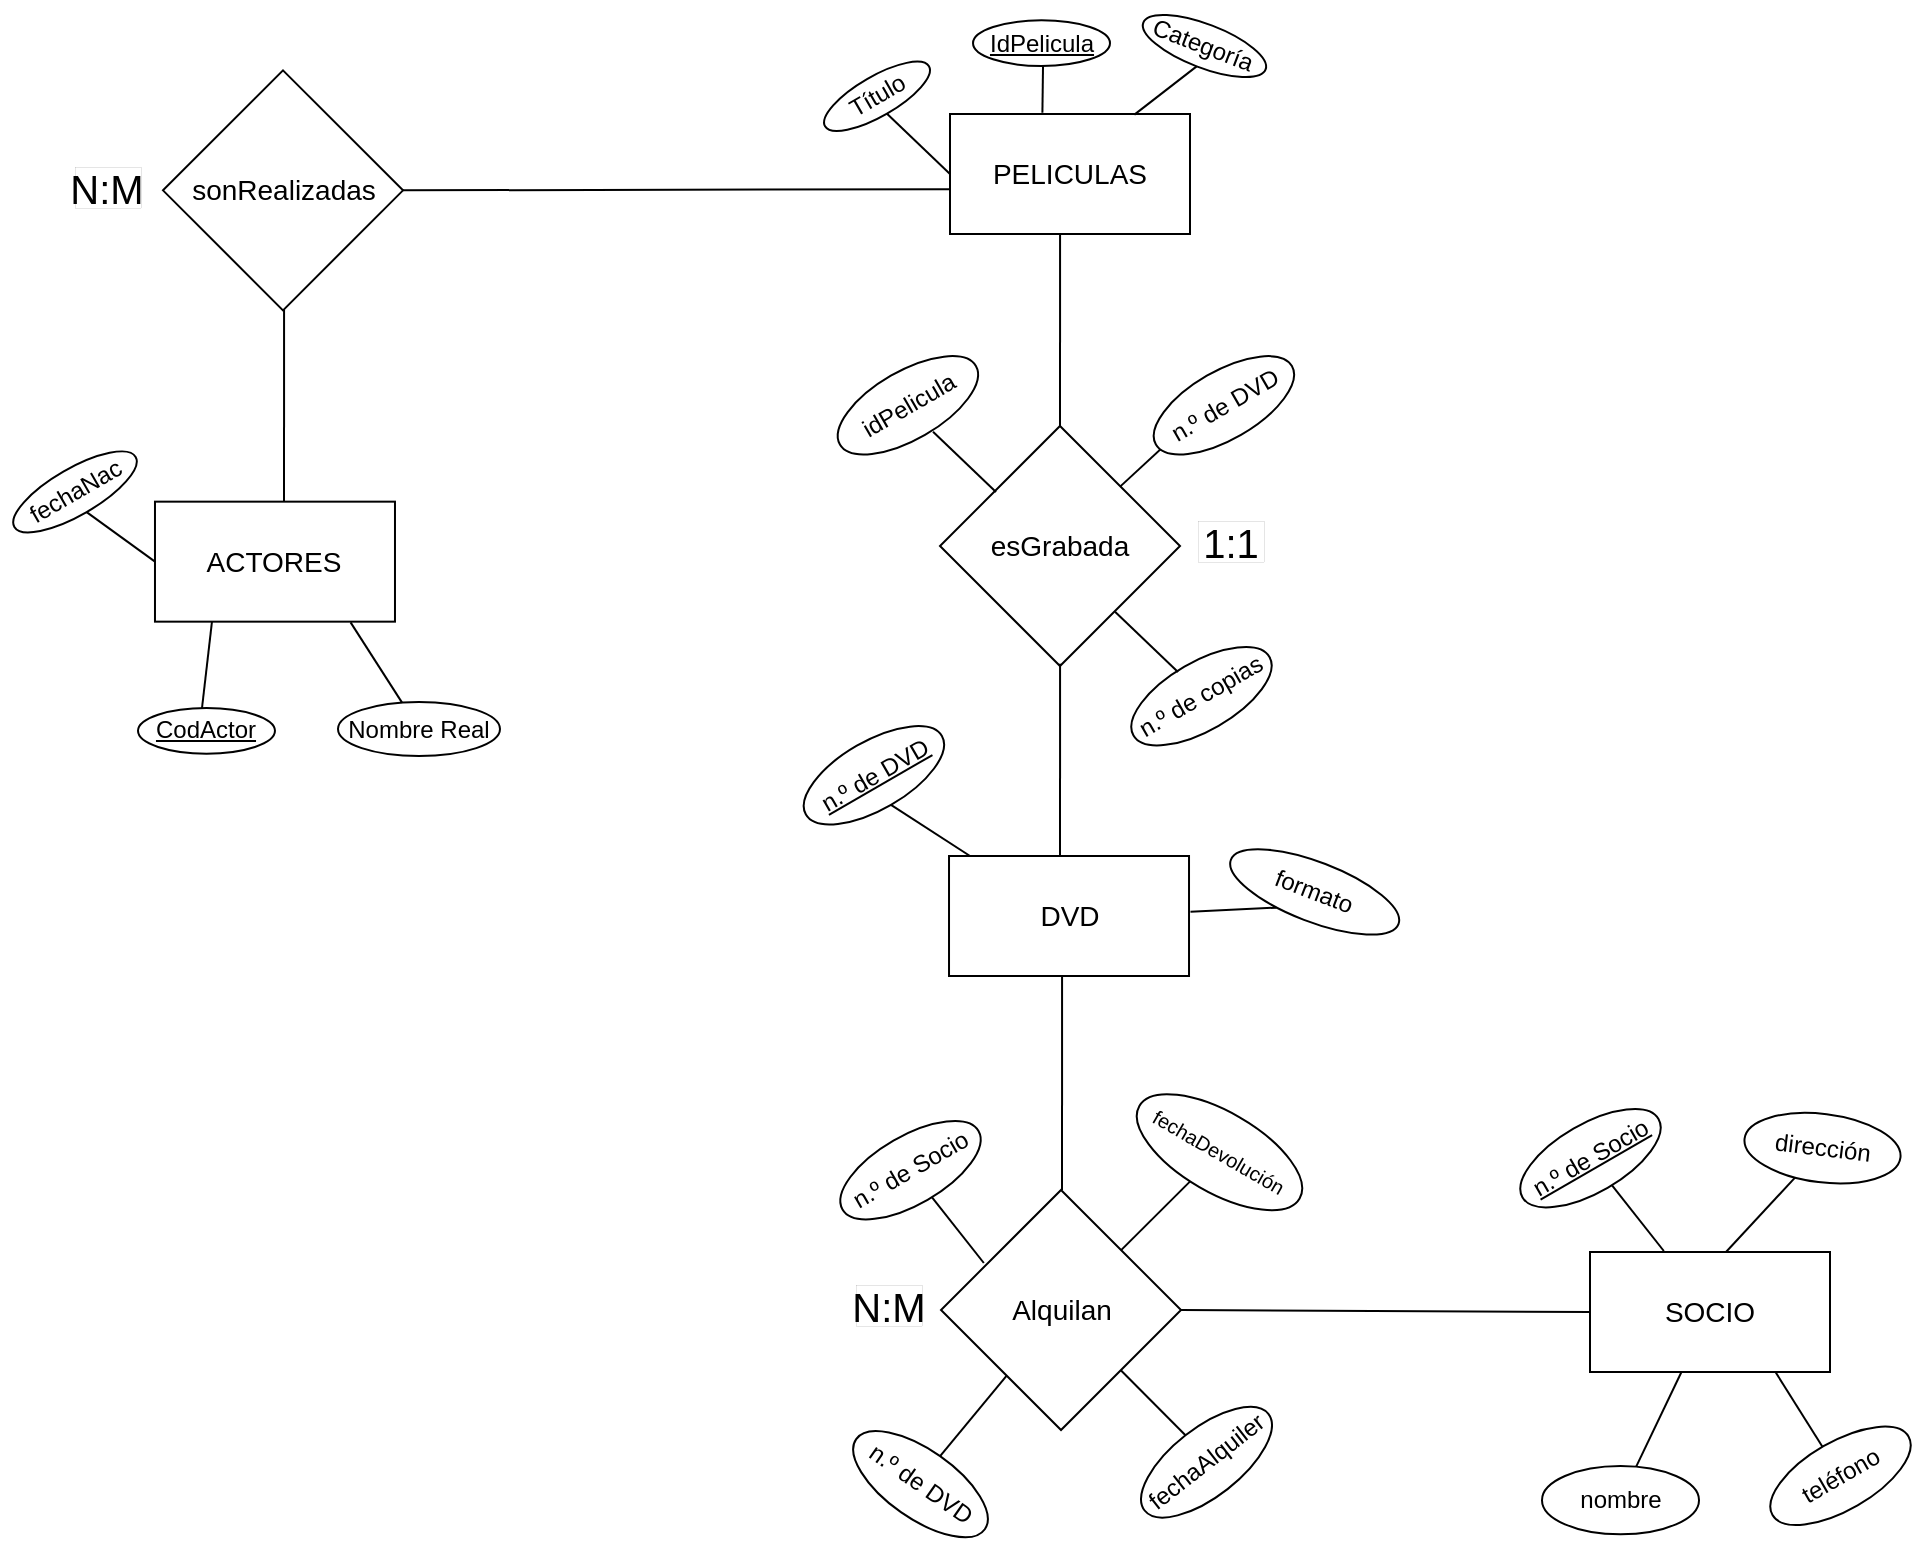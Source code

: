 <mxfile version="20.6.0" type="device"><diagram id="k9KkwFFlL4vZTNjIOf8B" name="Página-1"><mxGraphModel dx="1673" dy="934" grid="1" gridSize="10" guides="1" tooltips="1" connect="1" arrows="1" fold="1" page="1" pageScale="1" pageWidth="1169" pageHeight="827" math="0" shadow="0"><root><mxCell id="0"/><mxCell id="1" parent="0"/><object label="&lt;font style=&quot;vertical-align: inherit;&quot;&gt;&lt;font style=&quot;vertical-align: inherit; font-size: 14px;&quot;&gt;PELICULAS&lt;/font&gt;&lt;/font&gt;" CODIGO="NOMBRE" id="9qoFcZYB2EM9ezQGX_-I-1"><mxCell style="rounded=0;whiteSpace=wrap;html=1;" parent="1" vertex="1"><mxGeometry x="591" y="137" width="120" height="60" as="geometry"/></mxCell></object><mxCell id="9qoFcZYB2EM9ezQGX_-I-2" value="&lt;font style=&quot;vertical-align: inherit;&quot;&gt;&lt;font style=&quot;vertical-align: inherit;&quot;&gt;Título&lt;/font&gt;&lt;/font&gt;" style="ellipse;whiteSpace=wrap;html=1;rotation=-30;" parent="1" vertex="1"><mxGeometry x="524.51" y="118.17" width="60" height="20" as="geometry"/></mxCell><mxCell id="9qoFcZYB2EM9ezQGX_-I-3" value="&lt;font style=&quot;vertical-align: inherit;&quot;&gt;&lt;font style=&quot;vertical-align: inherit;&quot;&gt;&lt;font style=&quot;vertical-align: inherit;&quot;&gt;&lt;font style=&quot;vertical-align: inherit;&quot;&gt;&lt;font style=&quot;vertical-align: inherit;&quot;&gt;&lt;font style=&quot;vertical-align: inherit;&quot;&gt;&lt;u&gt;&lt;font style=&quot;vertical-align: inherit;&quot;&gt;&lt;font style=&quot;vertical-align: inherit;&quot;&gt;IdPelicula&lt;br&gt;&lt;/font&gt;&lt;/font&gt;&lt;/u&gt;&lt;/font&gt;&lt;/font&gt;&lt;/font&gt;&lt;/font&gt;&lt;/font&gt;&lt;/font&gt;" style="ellipse;whiteSpace=wrap;html=1;rotation=0;" parent="1" vertex="1"><mxGeometry x="602.51" y="90.17" width="68.49" height="22.83" as="geometry"/></mxCell><mxCell id="9qoFcZYB2EM9ezQGX_-I-4" value="&lt;font style=&quot;vertical-align: inherit;&quot;&gt;&lt;font style=&quot;vertical-align: inherit;&quot;&gt;&lt;font style=&quot;vertical-align: inherit;&quot;&gt;&lt;font style=&quot;vertical-align: inherit;&quot;&gt;&lt;font style=&quot;vertical-align: inherit;&quot;&gt;&lt;font style=&quot;vertical-align: inherit;&quot;&gt;Categoría&lt;/font&gt;&lt;/font&gt;&lt;br&gt;&lt;/font&gt;&lt;/font&gt;&lt;/font&gt;&lt;/font&gt;" style="ellipse;whiteSpace=wrap;html=1;rotation=21;" parent="1" vertex="1"><mxGeometry x="685.49" y="92.09" width="65.49" height="21.83" as="geometry"/></mxCell><mxCell id="9qoFcZYB2EM9ezQGX_-I-6" value="" style="endArrow=none;html=1;rounded=0;entryX=0.5;entryY=1;entryDx=0;entryDy=0;exitX=0;exitY=0.5;exitDx=0;exitDy=0;" parent="1" source="9qoFcZYB2EM9ezQGX_-I-1" target="9qoFcZYB2EM9ezQGX_-I-2" edge="1"><mxGeometry width="50" height="50" relative="1" as="geometry"><mxPoint x="689" y="149" as="sourcePoint"/><mxPoint x="739" y="99" as="targetPoint"/></mxGeometry></mxCell><mxCell id="9qoFcZYB2EM9ezQGX_-I-7" value="" style="endArrow=none;html=1;rounded=0;entryX=0.5;entryY=1;entryDx=0;entryDy=0;exitX=0.31;exitY=-0.028;exitDx=0;exitDy=0;exitPerimeter=0;" parent="1" edge="1"><mxGeometry width="50" height="50" relative="1" as="geometry"><mxPoint x="637.2" y="136.32" as="sourcePoint"/><mxPoint x="637.51" y="112.83" as="targetPoint"/></mxGeometry></mxCell><mxCell id="9qoFcZYB2EM9ezQGX_-I-8" value="" style="endArrow=none;html=1;rounded=0;entryX=0.5;entryY=1;entryDx=0;entryDy=0;exitX=0.31;exitY=-0.028;exitDx=0;exitDy=0;exitPerimeter=0;" parent="1" target="9qoFcZYB2EM9ezQGX_-I-4" edge="1"><mxGeometry width="50" height="50" relative="1" as="geometry"><mxPoint x="683.2" y="137.32" as="sourcePoint"/><mxPoint x="683.51" y="113.83" as="targetPoint"/></mxGeometry></mxCell><mxCell id="9qoFcZYB2EM9ezQGX_-I-10" value="esGrabada" style="rhombus;whiteSpace=wrap;html=1;fontSize=14;" parent="1" vertex="1"><mxGeometry x="586" y="293" width="120" height="120" as="geometry"/></mxCell><mxCell id="9qoFcZYB2EM9ezQGX_-I-11" value="" style="endArrow=none;html=1;rounded=0;entryX=0.417;entryY=1.031;entryDx=0;entryDy=0;entryPerimeter=0;" parent="1" edge="1"><mxGeometry width="50" height="50" relative="1" as="geometry"><mxPoint x="646" y="293" as="sourcePoint"/><mxPoint x="646.04" y="196.86" as="targetPoint"/></mxGeometry></mxCell><mxCell id="9qoFcZYB2EM9ezQGX_-I-13" value="DVD" style="rounded=0;whiteSpace=wrap;html=1;fontSize=14;" parent="1" vertex="1"><mxGeometry x="590.51" y="508" width="120" height="60" as="geometry"/></mxCell><mxCell id="9qoFcZYB2EM9ezQGX_-I-15" value="" style="endArrow=none;html=1;rounded=0;entryX=0.417;entryY=1.031;entryDx=0;entryDy=0;entryPerimeter=0;" parent="1" edge="1"><mxGeometry width="50" height="50" relative="1" as="geometry"><mxPoint x="646" y="508" as="sourcePoint"/><mxPoint x="646.04" y="411.86" as="targetPoint"/></mxGeometry></mxCell><mxCell id="9qoFcZYB2EM9ezQGX_-I-16" value="&lt;font style=&quot;vertical-align: inherit;&quot;&gt;&lt;font style=&quot;vertical-align: inherit;&quot;&gt;&lt;u&gt;&lt;br&gt;n.º de DVD&lt;br&gt;&lt;/u&gt;&lt;br&gt;&lt;/font&gt;&lt;/font&gt;" style="ellipse;whiteSpace=wrap;html=1;rotation=-30;" parent="1" vertex="1"><mxGeometry x="513.7" y="450.58" width="78.51" height="34.17" as="geometry"/></mxCell><mxCell id="9qoFcZYB2EM9ezQGX_-I-17" value="" style="endArrow=none;html=1;rounded=0;entryX=0.5;entryY=1;entryDx=0;entryDy=0;exitX=0;exitY=0.5;exitDx=0;exitDy=0;" parent="1" target="9qoFcZYB2EM9ezQGX_-I-16" edge="1"><mxGeometry width="50" height="50" relative="1" as="geometry"><mxPoint x="601" y="508" as="sourcePoint"/><mxPoint x="749" y="440" as="targetPoint"/></mxGeometry></mxCell><mxCell id="9qoFcZYB2EM9ezQGX_-I-18" value="&lt;font style=&quot;vertical-align: inherit;&quot;&gt;&lt;font style=&quot;vertical-align: inherit;&quot;&gt;&lt;br&gt;&lt;br&gt;idPelicula&lt;br&gt;&lt;br&gt;&lt;br&gt;&lt;/font&gt;&lt;/font&gt;" style="ellipse;whiteSpace=wrap;html=1;rotation=-30;" parent="1" vertex="1"><mxGeometry x="530.7" y="265.58" width="78.51" height="34.17" as="geometry"/></mxCell><mxCell id="9qoFcZYB2EM9ezQGX_-I-19" value="&lt;font style=&quot;vertical-align: inherit;&quot;&gt;&lt;font style=&quot;vertical-align: inherit;&quot;&gt;&lt;br&gt;n.º de copias&lt;br&gt;&lt;br&gt;&lt;/font&gt;&lt;/font&gt;" style="ellipse;whiteSpace=wrap;html=1;rotation=-30;" parent="1" vertex="1"><mxGeometry x="677.49" y="411" width="78.51" height="34.17" as="geometry"/></mxCell><mxCell id="9qoFcZYB2EM9ezQGX_-I-20" value="" style="endArrow=none;html=1;rounded=0;entryX=0.5;entryY=1;entryDx=0;entryDy=0;exitX=0;exitY=0.5;exitDx=0;exitDy=0;" parent="1" edge="1"><mxGeometry width="50" height="50" relative="1" as="geometry"><mxPoint x="614" y="326" as="sourcePoint"/><mxPoint x="582.51" y="295.83" as="targetPoint"/></mxGeometry></mxCell><mxCell id="9qoFcZYB2EM9ezQGX_-I-21" value="" style="endArrow=none;html=1;rounded=0;entryX=0.5;entryY=1;entryDx=0;entryDy=0;exitX=0;exitY=0.5;exitDx=0;exitDy=0;" parent="1" edge="1"><mxGeometry width="50" height="50" relative="1" as="geometry"><mxPoint x="705" y="416" as="sourcePoint"/><mxPoint x="673.51" y="385.83" as="targetPoint"/></mxGeometry></mxCell><mxCell id="9qoFcZYB2EM9ezQGX_-I-22" value="SOCIO" style="rounded=0;whiteSpace=wrap;html=1;fontSize=14;" parent="1" vertex="1"><mxGeometry x="911" y="706" width="120" height="60" as="geometry"/></mxCell><mxCell id="9qoFcZYB2EM9ezQGX_-I-23" value="Alquilan" style="rhombus;whiteSpace=wrap;html=1;fontSize=14;" parent="1" vertex="1"><mxGeometry x="586.51" y="675" width="120" height="120" as="geometry"/></mxCell><mxCell id="9qoFcZYB2EM9ezQGX_-I-24" value="" style="endArrow=none;html=1;rounded=0;entryX=0.417;entryY=1.031;entryDx=0;entryDy=0;entryPerimeter=0;" parent="1" edge="1"><mxGeometry width="50" height="50" relative="1" as="geometry"><mxPoint x="647" y="675" as="sourcePoint"/><mxPoint x="647.04" y="567.86" as="targetPoint"/></mxGeometry></mxCell><mxCell id="9qoFcZYB2EM9ezQGX_-I-25" value="" style="endArrow=none;html=1;rounded=0;entryX=0;entryY=0.5;entryDx=0;entryDy=0;exitX=1;exitY=0.5;exitDx=0;exitDy=0;" parent="1" source="9qoFcZYB2EM9ezQGX_-I-23" target="9qoFcZYB2EM9ezQGX_-I-22" edge="1"><mxGeometry width="50" height="50" relative="1" as="geometry"><mxPoint x="658" y="697" as="sourcePoint"/><mxPoint x="658.04" y="589.86" as="targetPoint"/></mxGeometry></mxCell><mxCell id="9qoFcZYB2EM9ezQGX_-I-26" value="&lt;font style=&quot;vertical-align: inherit;&quot;&gt;&lt;font style=&quot;vertical-align: inherit;&quot;&gt;&lt;u&gt;&lt;br&gt;n.º de Socio&lt;br&gt;&lt;/u&gt;&lt;br&gt;&lt;/font&gt;&lt;/font&gt;" style="ellipse;whiteSpace=wrap;html=1;rotation=-30;" parent="1" vertex="1"><mxGeometry x="872" y="642" width="78.51" height="34.17" as="geometry"/></mxCell><mxCell id="9qoFcZYB2EM9ezQGX_-I-27" value="&lt;font style=&quot;vertical-align: inherit;&quot;&gt;&lt;font style=&quot;vertical-align: inherit;&quot;&gt;&lt;br&gt;dirección&lt;br&gt;&lt;br&gt;&lt;/font&gt;&lt;/font&gt;" style="ellipse;whiteSpace=wrap;html=1;rotation=7;" parent="1" vertex="1"><mxGeometry x="988" y="637" width="78.51" height="34.17" as="geometry"/></mxCell><mxCell id="9qoFcZYB2EM9ezQGX_-I-28" value="&lt;font style=&quot;vertical-align: inherit;&quot;&gt;&lt;font style=&quot;vertical-align: inherit;&quot;&gt;&lt;br&gt;nombre&lt;br&gt;&lt;br&gt;&lt;/font&gt;&lt;/font&gt;" style="ellipse;whiteSpace=wrap;html=1;rotation=0;" parent="1" vertex="1"><mxGeometry x="887" y="813" width="78.51" height="34.17" as="geometry"/></mxCell><mxCell id="9qoFcZYB2EM9ezQGX_-I-29" value="&lt;font style=&quot;vertical-align: inherit;&quot;&gt;&lt;font style=&quot;vertical-align: inherit;&quot;&gt;teléfono&lt;br&gt;&lt;/font&gt;&lt;/font&gt;" style="ellipse;whiteSpace=wrap;html=1;rotation=-30;" parent="1" vertex="1"><mxGeometry x="997" y="800.83" width="78.51" height="34.17" as="geometry"/></mxCell><mxCell id="9qoFcZYB2EM9ezQGX_-I-30" value="" style="endArrow=none;html=1;rounded=0;fontSize=14;" parent="1" target="9qoFcZYB2EM9ezQGX_-I-27" edge="1"><mxGeometry width="50" height="50" relative="1" as="geometry"><mxPoint x="979" y="706" as="sourcePoint"/><mxPoint x="1029" y="656" as="targetPoint"/></mxGeometry></mxCell><mxCell id="9qoFcZYB2EM9ezQGX_-I-31" value="" style="endArrow=none;html=1;rounded=0;fontSize=14;exitX=0.316;exitY=0.025;exitDx=0;exitDy=0;exitPerimeter=0;" parent="1" target="9qoFcZYB2EM9ezQGX_-I-26" edge="1"><mxGeometry width="50" height="50" relative="1" as="geometry"><mxPoint x="947.92" y="705.5" as="sourcePoint"/><mxPoint x="927.56" y="673.821" as="targetPoint"/></mxGeometry></mxCell><mxCell id="9qoFcZYB2EM9ezQGX_-I-32" value="" style="endArrow=none;html=1;rounded=0;fontSize=14;" parent="1" source="9qoFcZYB2EM9ezQGX_-I-28" target="9qoFcZYB2EM9ezQGX_-I-22" edge="1"><mxGeometry width="50" height="50" relative="1" as="geometry"><mxPoint x="929.92" y="815.5" as="sourcePoint"/><mxPoint x="903.891" y="782.635" as="targetPoint"/></mxGeometry></mxCell><mxCell id="9qoFcZYB2EM9ezQGX_-I-33" value="" style="endArrow=none;html=1;rounded=0;fontSize=14;" parent="1" source="9qoFcZYB2EM9ezQGX_-I-29" edge="1"><mxGeometry width="50" height="50" relative="1" as="geometry"><mxPoint x="981.185" y="813.352" as="sourcePoint"/><mxPoint x="1003.733" y="766" as="targetPoint"/></mxGeometry></mxCell><mxCell id="9qoFcZYB2EM9ezQGX_-I-34" value="&lt;font style=&quot;vertical-align: inherit;&quot;&gt;&lt;font style=&quot;vertical-align: inherit;&quot;&gt;&lt;br&gt;n.º de DVD&lt;br&gt;&lt;br&gt;&lt;/font&gt;&lt;/font&gt;" style="ellipse;whiteSpace=wrap;html=1;rotation=35;" parent="1" vertex="1"><mxGeometry x="537" y="805" width="78.51" height="34.17" as="geometry"/></mxCell><mxCell id="9qoFcZYB2EM9ezQGX_-I-35" value="" style="endArrow=none;html=1;rounded=0;fontSize=14;exitX=0.5;exitY=0;exitDx=0;exitDy=0;" parent="1" source="9qoFcZYB2EM9ezQGX_-I-34" target="9qoFcZYB2EM9ezQGX_-I-23" edge="1"><mxGeometry width="50" height="50" relative="1" as="geometry"><mxPoint x="577.255" y="825.359" as="sourcePoint"/><mxPoint x="599.733" y="778" as="targetPoint"/></mxGeometry></mxCell><mxCell id="9qoFcZYB2EM9ezQGX_-I-36" value="&lt;font style=&quot;vertical-align: inherit;&quot;&gt;&lt;font style=&quot;vertical-align: inherit;&quot;&gt;&lt;br&gt;fechaAlquiler&lt;br&gt;&lt;br&gt;&lt;/font&gt;&lt;/font&gt;" style="ellipse;whiteSpace=wrap;html=1;rotation=-38;" parent="1" vertex="1"><mxGeometry x="680" y="794" width="78.51" height="34.17" as="geometry"/></mxCell><mxCell id="9qoFcZYB2EM9ezQGX_-I-37" value="" style="endArrow=none;html=1;rounded=0;fontSize=14;exitX=0.5;exitY=0;exitDx=0;exitDy=0;" parent="1" source="9qoFcZYB2EM9ezQGX_-I-36" target="9qoFcZYB2EM9ezQGX_-I-23" edge="1"><mxGeometry width="50" height="50" relative="1" as="geometry"><mxPoint x="711.255" y="835.359" as="sourcePoint"/><mxPoint x="753.226" y="777.716" as="targetPoint"/></mxGeometry></mxCell><mxCell id="9qoFcZYB2EM9ezQGX_-I-38" value="&lt;font style=&quot;vertical-align: inherit; font-size: 10px;&quot;&gt;&lt;font style=&quot;vertical-align: inherit; font-size: 10px;&quot;&gt;&lt;br&gt;fechaDevolución&lt;br&gt;&lt;br&gt;&lt;/font&gt;&lt;/font&gt;" style="ellipse;whiteSpace=wrap;html=1;rotation=30;" parent="1" vertex="1"><mxGeometry x="679.49" y="635.96" width="92.51" height="40.26" as="geometry"/></mxCell><mxCell id="9qoFcZYB2EM9ezQGX_-I-39" value="" style="endArrow=none;html=1;rounded=0;fontSize=14;" parent="1" source="9qoFcZYB2EM9ezQGX_-I-38" target="9qoFcZYB2EM9ezQGX_-I-23" edge="1"><mxGeometry width="50" height="50" relative="1" as="geometry"><mxPoint x="718.736" y="695.622" as="sourcePoint"/><mxPoint x="686.415" y="663.095" as="targetPoint"/></mxGeometry></mxCell><object label="&lt;span style=&quot;font-size: 14px;&quot;&gt;ACTORES&lt;br&gt;&lt;/span&gt;" CODIGO="NOMBRE" id="9qoFcZYB2EM9ezQGX_-I-40"><mxCell style="rounded=0;whiteSpace=wrap;html=1;" parent="1" vertex="1"><mxGeometry x="193.49" y="330.83" width="120" height="60" as="geometry"/></mxCell></object><mxCell id="9qoFcZYB2EM9ezQGX_-I-41" value="fechaNac&lt;br&gt;" style="ellipse;whiteSpace=wrap;html=1;rotation=-30;" parent="1" vertex="1"><mxGeometry x="118.5" y="314.28" width="70" height="23.33" as="geometry"/></mxCell><mxCell id="9qoFcZYB2EM9ezQGX_-I-42" value="&lt;font style=&quot;vertical-align: inherit;&quot;&gt;&lt;font style=&quot;vertical-align: inherit;&quot;&gt;&lt;font style=&quot;vertical-align: inherit;&quot;&gt;&lt;font style=&quot;vertical-align: inherit;&quot;&gt;&lt;font style=&quot;vertical-align: inherit;&quot;&gt;&lt;font style=&quot;vertical-align: inherit;&quot;&gt;&lt;u&gt;&lt;font style=&quot;vertical-align: inherit;&quot;&gt;&lt;font style=&quot;vertical-align: inherit;&quot;&gt;CodActor&lt;br&gt;&lt;/font&gt;&lt;/font&gt;&lt;/u&gt;&lt;/font&gt;&lt;/font&gt;&lt;/font&gt;&lt;/font&gt;&lt;/font&gt;&lt;/font&gt;" style="ellipse;whiteSpace=wrap;html=1;rotation=0;" parent="1" vertex="1"><mxGeometry x="185" y="434" width="68.49" height="22.83" as="geometry"/></mxCell><mxCell id="9qoFcZYB2EM9ezQGX_-I-45" value="" style="endArrow=none;html=1;rounded=0;entryX=0.5;entryY=1;entryDx=0;entryDy=0;exitX=0;exitY=0.5;exitDx=0;exitDy=0;" parent="1" source="9qoFcZYB2EM9ezQGX_-I-40" target="9qoFcZYB2EM9ezQGX_-I-41" edge="1"><mxGeometry width="50" height="50" relative="1" as="geometry"><mxPoint x="291.49" y="342.83" as="sourcePoint"/><mxPoint x="341.49" y="292.83" as="targetPoint"/></mxGeometry></mxCell><mxCell id="9qoFcZYB2EM9ezQGX_-I-46" value="" style="endArrow=none;html=1;rounded=0;entryX=0.5;entryY=1;entryDx=0;entryDy=0;" parent="1" edge="1"><mxGeometry width="50" height="50" relative="1" as="geometry"><mxPoint x="217" y="434" as="sourcePoint"/><mxPoint x="222.0" y="390.66" as="targetPoint"/></mxGeometry></mxCell><mxCell id="9qoFcZYB2EM9ezQGX_-I-49" value="&lt;font style=&quot;vertical-align: inherit;&quot;&gt;&lt;font style=&quot;vertical-align: inherit;&quot;&gt;&lt;font style=&quot;vertical-align: inherit;&quot;&gt;&lt;font style=&quot;vertical-align: inherit;&quot;&gt;&lt;font style=&quot;vertical-align: inherit;&quot;&gt;&lt;font style=&quot;vertical-align: inherit;&quot;&gt;&lt;font style=&quot;vertical-align: inherit;&quot;&gt;&lt;font style=&quot;vertical-align: inherit;&quot;&gt;Nombre Real&lt;br&gt;&lt;/font&gt;&lt;/font&gt;&lt;/font&gt;&lt;/font&gt;&lt;/font&gt;&lt;/font&gt;&lt;/font&gt;&lt;/font&gt;" style="ellipse;whiteSpace=wrap;html=1;rotation=0;" parent="1" vertex="1"><mxGeometry x="285" y="431" width="81" height="27" as="geometry"/></mxCell><mxCell id="9qoFcZYB2EM9ezQGX_-I-50" value="" style="endArrow=none;html=1;rounded=0;entryX=0.815;entryY=1.006;entryDx=0;entryDy=0;entryPerimeter=0;" parent="1" source="9qoFcZYB2EM9ezQGX_-I-49" target="9qoFcZYB2EM9ezQGX_-I-40" edge="1"><mxGeometry width="50" height="50" relative="1" as="geometry"><mxPoint x="317" y="424" as="sourcePoint"/><mxPoint x="328.0" y="393.66" as="targetPoint"/></mxGeometry></mxCell><mxCell id="9qoFcZYB2EM9ezQGX_-I-51" value="sonRealizadas" style="rhombus;whiteSpace=wrap;html=1;fontSize=14;" parent="1" vertex="1"><mxGeometry x="197.5" y="115.17" width="120" height="120" as="geometry"/></mxCell><mxCell id="9qoFcZYB2EM9ezQGX_-I-52" value="" style="endArrow=none;html=1;rounded=0;entryX=0.417;entryY=1.031;entryDx=0;entryDy=0;entryPerimeter=0;" parent="1" edge="1"><mxGeometry width="50" height="50" relative="1" as="geometry"><mxPoint x="258.0" y="331.0" as="sourcePoint"/><mxPoint x="258.04" y="234.86" as="targetPoint"/></mxGeometry></mxCell><mxCell id="9qoFcZYB2EM9ezQGX_-I-53" value="" style="endArrow=none;html=1;rounded=0;entryX=1;entryY=0.5;entryDx=0;entryDy=0;exitX=-0.003;exitY=0.627;exitDx=0;exitDy=0;exitPerimeter=0;" parent="1" source="9qoFcZYB2EM9ezQGX_-I-1" target="9qoFcZYB2EM9ezQGX_-I-51" edge="1"><mxGeometry width="50" height="50" relative="1" as="geometry"><mxPoint x="518" y="175" as="sourcePoint"/><mxPoint x="391.04" y="167.86" as="targetPoint"/></mxGeometry></mxCell><object label="&lt;font style=&quot;vertical-align: inherit;&quot;&gt;&lt;font style=&quot;vertical-align: inherit;&quot;&gt;&lt;font style=&quot;font-size: 20px;&quot;&gt;1:1&lt;/font&gt;&lt;br&gt;&lt;/font&gt;&lt;/font&gt;" CODIGO="NOMBRE" id="Op1_Ayix2e7E0o3aUHJW-1"><mxCell style="rounded=0;whiteSpace=wrap;html=1;strokeWidth=0;" vertex="1" parent="1"><mxGeometry x="715" y="340.28" width="32.95" height="20.72" as="geometry"/></mxCell></object><mxCell id="Op1_Ayix2e7E0o3aUHJW-2" value="&lt;font style=&quot;vertical-align: inherit;&quot;&gt;&lt;font style=&quot;vertical-align: inherit;&quot;&gt;&lt;font style=&quot;vertical-align: inherit;&quot;&gt;&lt;font style=&quot;vertical-align: inherit;&quot;&gt;&lt;font style=&quot;vertical-align: inherit;&quot;&gt;&lt;font style=&quot;vertical-align: inherit;&quot;&gt;&lt;font style=&quot;vertical-align: inherit;&quot;&gt;&lt;font style=&quot;vertical-align: inherit;&quot;&gt;&lt;br&gt;formato&lt;br&gt;&lt;/font&gt;&lt;/font&gt;&lt;/font&gt;&lt;/font&gt;&lt;br&gt;&lt;/font&gt;&lt;/font&gt;&lt;/font&gt;&lt;/font&gt;" style="ellipse;whiteSpace=wrap;html=1;rotation=21;" vertex="1" parent="1"><mxGeometry x="728.48" y="511" width="89.73" height="29.91" as="geometry"/></mxCell><mxCell id="Op1_Ayix2e7E0o3aUHJW-3" value="" style="endArrow=none;html=1;rounded=0;exitX=0;exitY=0.5;exitDx=0;exitDy=0;" edge="1" parent="1"><mxGeometry width="50" height="50" relative="1" as="geometry"><mxPoint x="754.24" y="533.83" as="sourcePoint"/><mxPoint x="711.24" y="535.83" as="targetPoint"/></mxGeometry></mxCell><mxCell id="Op1_Ayix2e7E0o3aUHJW-4" value="&lt;font style=&quot;vertical-align: inherit;&quot;&gt;&lt;font style=&quot;vertical-align: inherit;&quot;&gt;&lt;span&gt;&lt;br&gt;n.º de Socio&lt;br&gt;&lt;/span&gt;&lt;br&gt;&lt;/font&gt;&lt;/font&gt;" style="ellipse;whiteSpace=wrap;html=1;rotation=-30;fontStyle=0" vertex="1" parent="1"><mxGeometry x="532" y="648" width="78.51" height="34.17" as="geometry"/></mxCell><mxCell id="Op1_Ayix2e7E0o3aUHJW-5" value="" style="endArrow=none;html=1;rounded=0;fontSize=14;exitX=0.316;exitY=0.025;exitDx=0;exitDy=0;exitPerimeter=0;" edge="1" parent="1" target="Op1_Ayix2e7E0o3aUHJW-4"><mxGeometry width="50" height="50" relative="1" as="geometry"><mxPoint x="607.92" y="711.5" as="sourcePoint"/><mxPoint x="587.56" y="679.821" as="targetPoint"/></mxGeometry></mxCell><object label="&lt;font style=&quot;vertical-align: inherit;&quot;&gt;&lt;font style=&quot;vertical-align: inherit;&quot;&gt;&lt;span style=&quot;font-size: 20px;&quot;&gt;N:M&lt;/span&gt;&lt;br&gt;&lt;/font&gt;&lt;/font&gt;" CODIGO="NOMBRE" id="Op1_Ayix2e7E0o3aUHJW-6"><mxCell style="rounded=0;whiteSpace=wrap;html=1;strokeWidth=0;" vertex="1" parent="1"><mxGeometry x="544" y="722.28" width="32.95" height="20.72" as="geometry"/></mxCell></object><mxCell id="Op1_Ayix2e7E0o3aUHJW-8" value="" style="endArrow=none;html=1;rounded=0;entryX=0.5;entryY=1;entryDx=0;entryDy=0;" edge="1" parent="1"><mxGeometry width="50" height="50" relative="1" as="geometry"><mxPoint x="676.189" y="323.189" as="sourcePoint"/><mxPoint x="706.973" y="294.753" as="targetPoint"/></mxGeometry></mxCell><mxCell id="Op1_Ayix2e7E0o3aUHJW-9" value="&lt;font style=&quot;vertical-align: inherit;&quot;&gt;&lt;font style=&quot;vertical-align: inherit;&quot;&gt;&lt;br&gt;n.º de DVD&lt;br&gt;&lt;br&gt;&lt;/font&gt;&lt;/font&gt;" style="ellipse;whiteSpace=wrap;html=1;rotation=-30;" vertex="1" parent="1"><mxGeometry x="688.7" y="265.58" width="78.51" height="34.17" as="geometry"/></mxCell><object label="&lt;font style=&quot;vertical-align: inherit;&quot;&gt;&lt;font style=&quot;vertical-align: inherit;&quot;&gt;&lt;span style=&quot;font-size: 20px;&quot;&gt;N:M&lt;/span&gt;&lt;br&gt;&lt;/font&gt;&lt;/font&gt;" CODIGO="NOMBRE" id="Op1_Ayix2e7E0o3aUHJW-10"><mxCell style="rounded=0;whiteSpace=wrap;html=1;strokeWidth=0;" vertex="1" parent="1"><mxGeometry x="153.49" y="163.28" width="32.95" height="20.72" as="geometry"/></mxCell></object></root></mxGraphModel></diagram></mxfile>